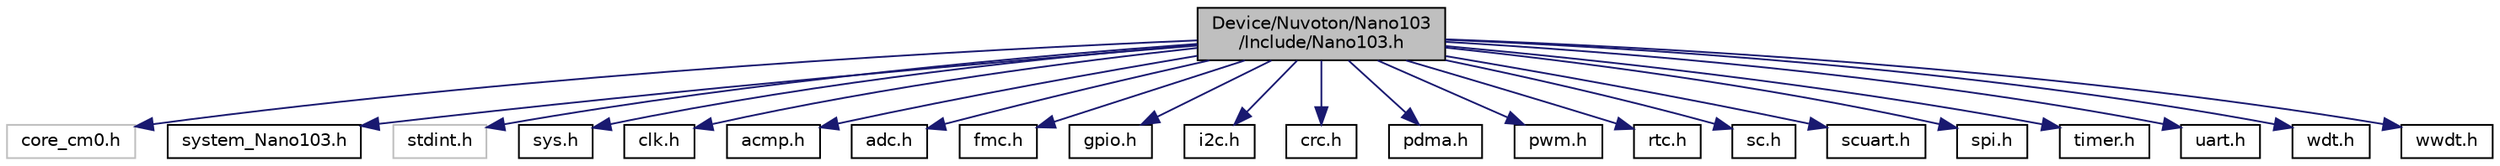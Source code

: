 digraph "Device/Nuvoton/Nano103/Include/Nano103.h"
{
 // LATEX_PDF_SIZE
  edge [fontname="Helvetica",fontsize="10",labelfontname="Helvetica",labelfontsize="10"];
  node [fontname="Helvetica",fontsize="10",shape=record];
  Node1 [label="Device/Nuvoton/Nano103\l/Include/Nano103.h",height=0.2,width=0.4,color="black", fillcolor="grey75", style="filled", fontcolor="black",tooltip="NANO103 peripheral access layer header file. This file contains all the peripheral register's definit..."];
  Node1 -> Node2 [color="midnightblue",fontsize="10",style="solid",fontname="Helvetica"];
  Node2 [label="core_cm0.h",height=0.2,width=0.4,color="grey75", fillcolor="white", style="filled",tooltip=" "];
  Node1 -> Node3 [color="midnightblue",fontsize="10",style="solid",fontname="Helvetica"];
  Node3 [label="system_Nano103.h",height=0.2,width=0.4,color="black", fillcolor="white", style="filled",URL="$d2/dcb/system___nano103_8h.html",tooltip="Nano103 system clock definition file."];
  Node1 -> Node4 [color="midnightblue",fontsize="10",style="solid",fontname="Helvetica"];
  Node4 [label="stdint.h",height=0.2,width=0.4,color="grey75", fillcolor="white", style="filled",tooltip=" "];
  Node1 -> Node5 [color="midnightblue",fontsize="10",style="solid",fontname="Helvetica"];
  Node5 [label="sys.h",height=0.2,width=0.4,color="black", fillcolor="white", style="filled",URL="$d9/d87/sys_8h.html",tooltip="NANO103 Series system control header file."];
  Node1 -> Node6 [color="midnightblue",fontsize="10",style="solid",fontname="Helvetica"];
  Node6 [label="clk.h",height=0.2,width=0.4,color="black", fillcolor="white", style="filled",URL="$d3/d89/clk_8h.html",tooltip="NANO103 series CLK driver header file."];
  Node1 -> Node7 [color="midnightblue",fontsize="10",style="solid",fontname="Helvetica"];
  Node7 [label="acmp.h",height=0.2,width=0.4,color="black", fillcolor="white", style="filled",URL="$dc/d2f/acmp_8h.html",tooltip="NANO103 series Analog Comparator(ACMP) driver header file."];
  Node1 -> Node8 [color="midnightblue",fontsize="10",style="solid",fontname="Helvetica"];
  Node8 [label="adc.h",height=0.2,width=0.4,color="black", fillcolor="white", style="filled",URL="$d7/d19/adc_8h.html",tooltip="NANO103 series ADC driver header file."];
  Node1 -> Node9 [color="midnightblue",fontsize="10",style="solid",fontname="Helvetica"];
  Node9 [label="fmc.h",height=0.2,width=0.4,color="black", fillcolor="white", style="filled",URL="$dc/d00/fmc_8h.html",tooltip="NANO103 Series Flash Memory Controller Driver Header File."];
  Node1 -> Node10 [color="midnightblue",fontsize="10",style="solid",fontname="Helvetica"];
  Node10 [label="gpio.h",height=0.2,width=0.4,color="black", fillcolor="white", style="filled",URL="$d6/d7c/gpio_8h.html",tooltip="NANO103 series GPIO driver header file."];
  Node1 -> Node11 [color="midnightblue",fontsize="10",style="solid",fontname="Helvetica"];
  Node11 [label="i2c.h",height=0.2,width=0.4,color="black", fillcolor="white", style="filled",URL="$d5/daf/i2c_8h.html",tooltip="NANO103 series I2C driver header file."];
  Node1 -> Node12 [color="midnightblue",fontsize="10",style="solid",fontname="Helvetica"];
  Node12 [label="crc.h",height=0.2,width=0.4,color="black", fillcolor="white", style="filled",URL="$dc/de6/crc_8h.html",tooltip="NANO103 series CRC driver header file."];
  Node1 -> Node13 [color="midnightblue",fontsize="10",style="solid",fontname="Helvetica"];
  Node13 [label="pdma.h",height=0.2,width=0.4,color="black", fillcolor="white", style="filled",URL="$d1/d47/pdma_8h.html",tooltip="NANO103 series PDMA driver header file."];
  Node1 -> Node14 [color="midnightblue",fontsize="10",style="solid",fontname="Helvetica"];
  Node14 [label="pwm.h",height=0.2,width=0.4,color="black", fillcolor="white", style="filled",URL="$d6/db9/pwm_8h.html",tooltip="NANO103 series PWM driver header file."];
  Node1 -> Node15 [color="midnightblue",fontsize="10",style="solid",fontname="Helvetica"];
  Node15 [label="rtc.h",height=0.2,width=0.4,color="black", fillcolor="white", style="filled",URL="$dc/d1b/rtc_8h.html",tooltip="NANO103 series RTC driver header file."];
  Node1 -> Node16 [color="midnightblue",fontsize="10",style="solid",fontname="Helvetica"];
  Node16 [label="sc.h",height=0.2,width=0.4,color="black", fillcolor="white", style="filled",URL="$d9/d50/sc_8h.html",tooltip="NANO103 series Smartcard (SC) driver header file."];
  Node1 -> Node17 [color="midnightblue",fontsize="10",style="solid",fontname="Helvetica"];
  Node17 [label="scuart.h",height=0.2,width=0.4,color="black", fillcolor="white", style="filled",URL="$dc/d0b/scuart_8h.html",tooltip=" "];
  Node1 -> Node18 [color="midnightblue",fontsize="10",style="solid",fontname="Helvetica"];
  Node18 [label="spi.h",height=0.2,width=0.4,color="black", fillcolor="white", style="filled",URL="$da/d87/spi_8h.html",tooltip="NANO103 series SPI driver header file."];
  Node1 -> Node19 [color="midnightblue",fontsize="10",style="solid",fontname="Helvetica"];
  Node19 [label="timer.h",height=0.2,width=0.4,color="black", fillcolor="white", style="filled",URL="$d5/dd0/timer_8h.html",tooltip="NANO103 series TIMER driver header file."];
  Node1 -> Node20 [color="midnightblue",fontsize="10",style="solid",fontname="Helvetica"];
  Node20 [label="uart.h",height=0.2,width=0.4,color="black", fillcolor="white", style="filled",URL="$d2/d86/uart_8h.html",tooltip="NANO103 Series UART control header file."];
  Node1 -> Node21 [color="midnightblue",fontsize="10",style="solid",fontname="Helvetica"];
  Node21 [label="wdt.h",height=0.2,width=0.4,color="black", fillcolor="white", style="filled",URL="$d0/de2/wdt_8h.html",tooltip="NANO103 series WDT driver header file."];
  Node1 -> Node22 [color="midnightblue",fontsize="10",style="solid",fontname="Helvetica"];
  Node22 [label="wwdt.h",height=0.2,width=0.4,color="black", fillcolor="white", style="filled",URL="$dd/d09/wwdt_8h.html",tooltip="NANO103 series WWDT driver header file."];
}
